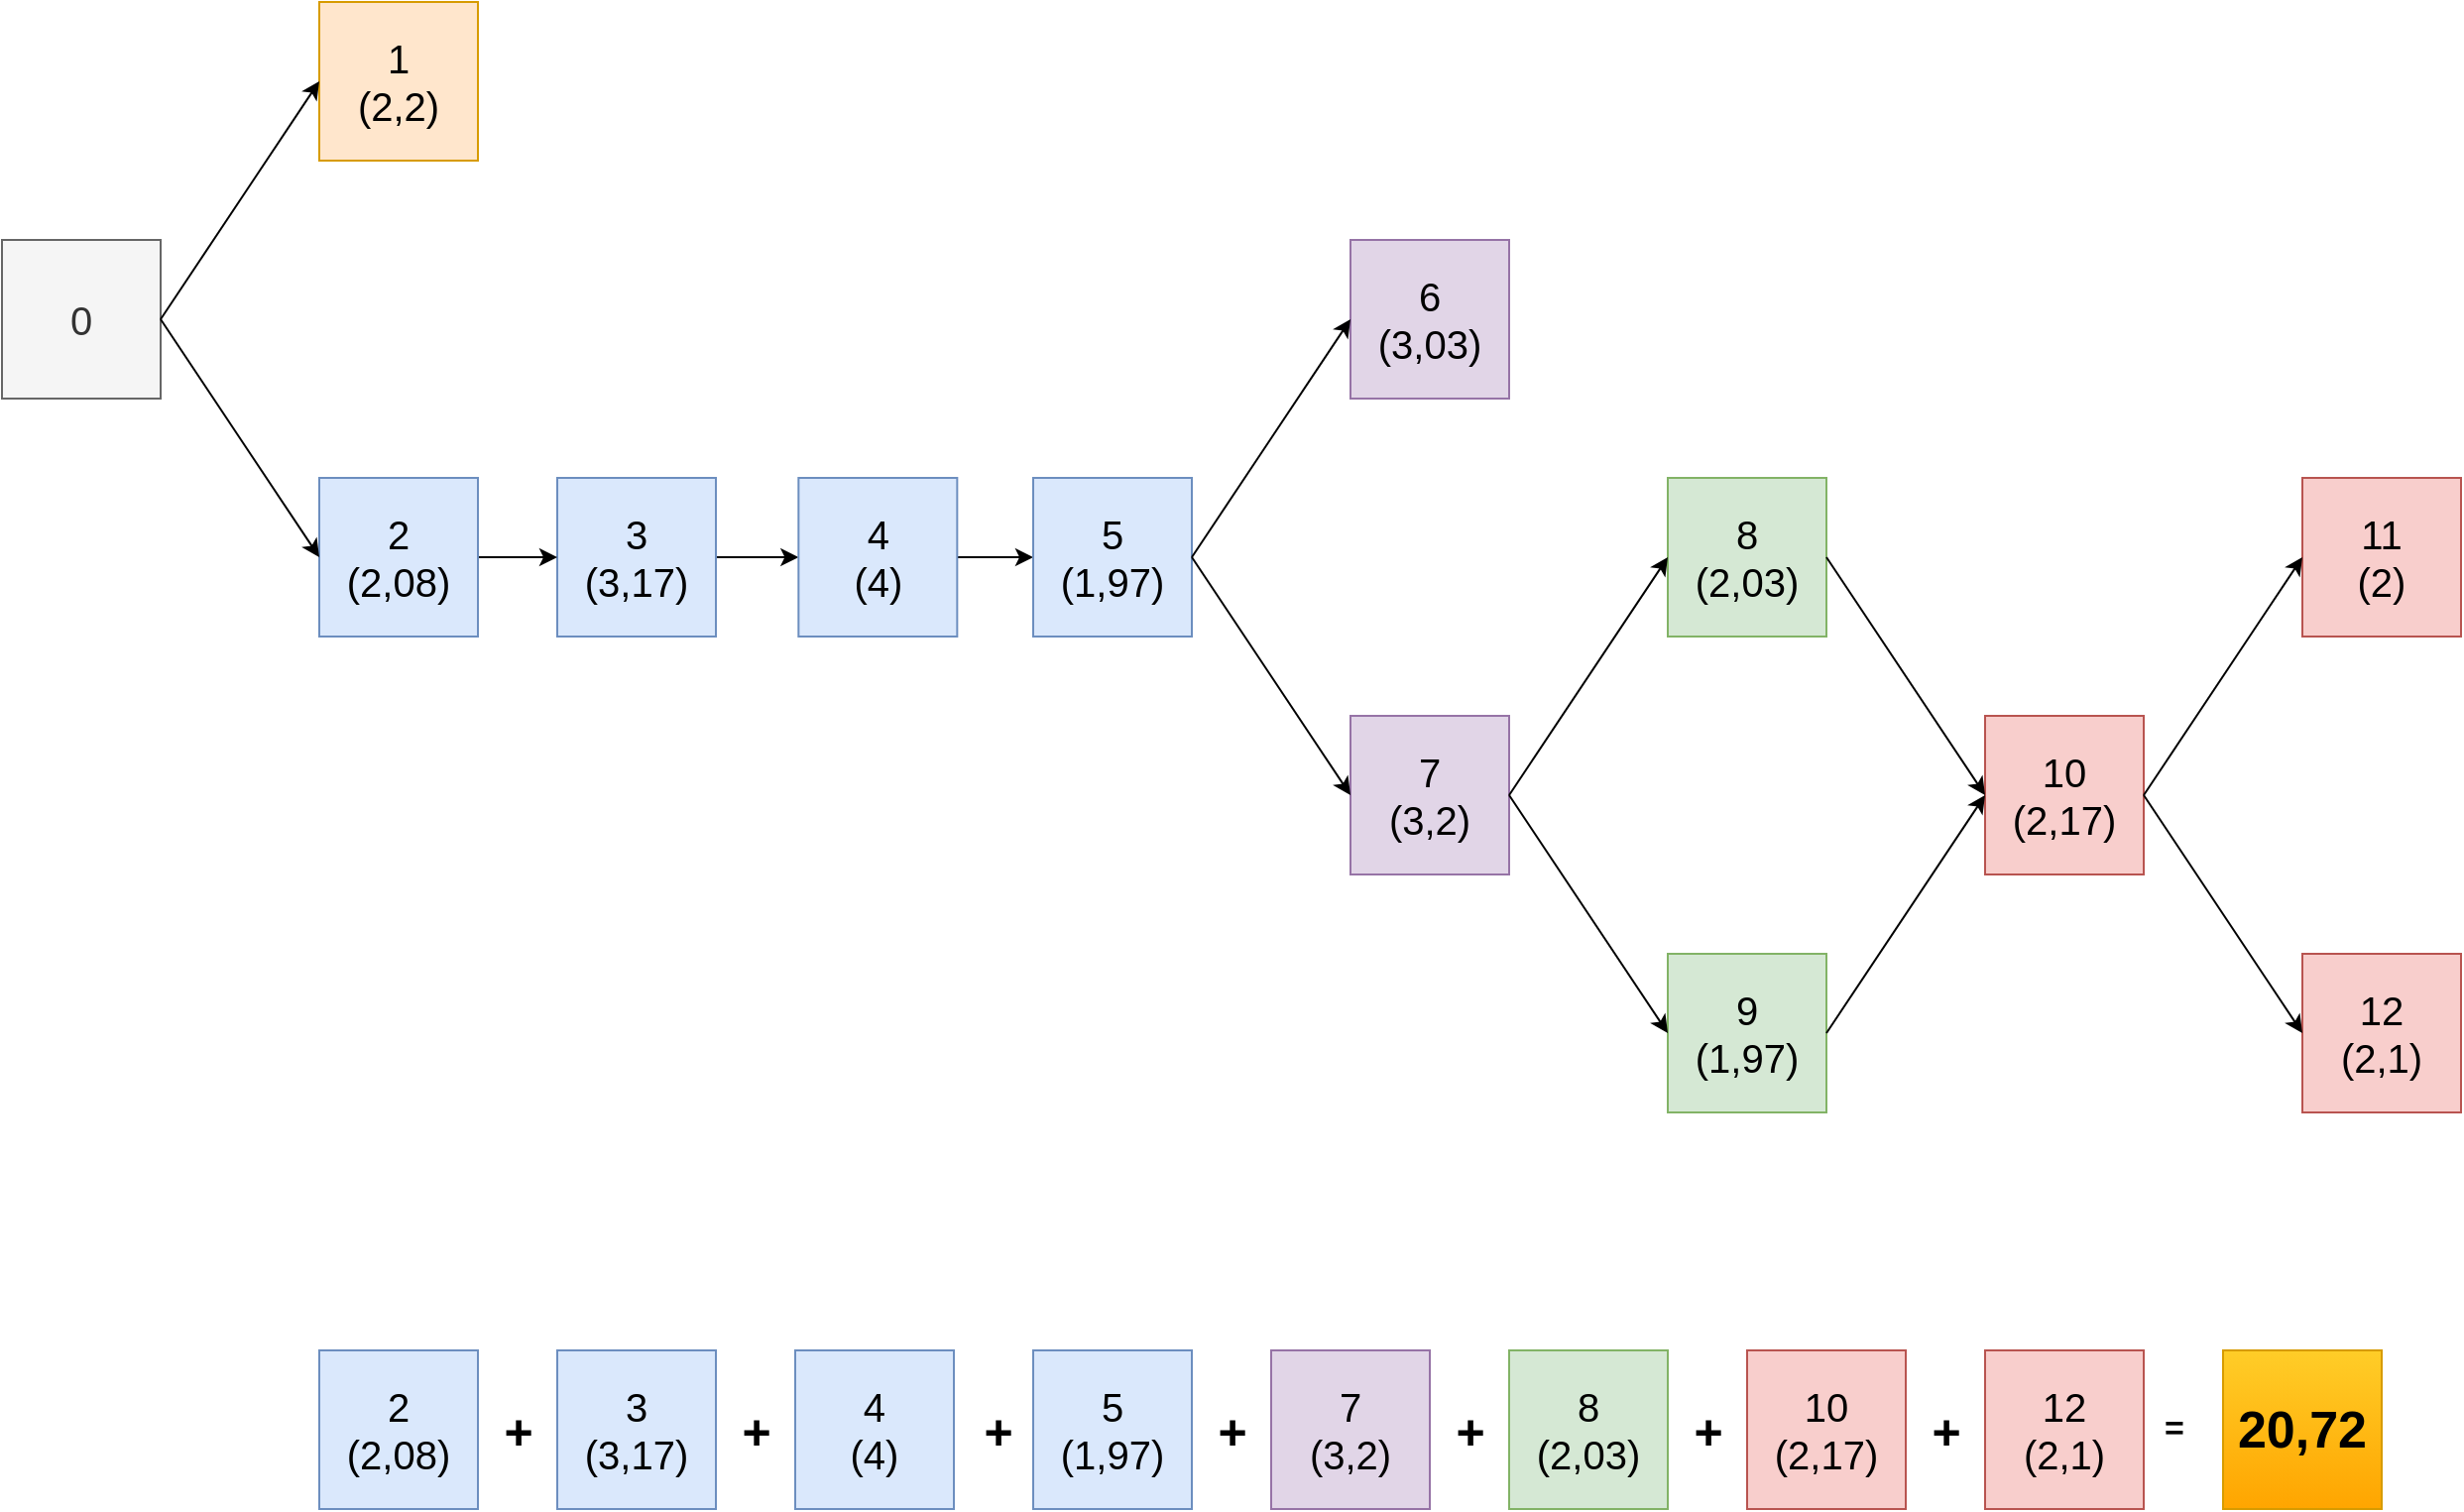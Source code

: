 <mxfile version="21.1.2" type="device">
  <diagram name="Sayfa -1" id="-Zxpm7E09zaAXrr1HJge">
    <mxGraphModel dx="2600" dy="1025" grid="1" gridSize="10" guides="1" tooltips="1" connect="1" arrows="1" fold="1" page="1" pageScale="1" pageWidth="827" pageHeight="1169" math="0" shadow="0">
      <root>
        <mxCell id="0" />
        <mxCell id="1" parent="0" />
        <mxCell id="TdKwWy2U0fnH6qzneDQY-47" style="edgeStyle=orthogonalEdgeStyle;rounded=0;orthogonalLoop=1;jettySize=auto;html=1;exitX=1;exitY=0.5;exitDx=0;exitDy=0;entryX=0;entryY=0.5;entryDx=0;entryDy=0;" parent="1" source="TdKwWy2U0fnH6qzneDQY-26" target="TdKwWy2U0fnH6qzneDQY-31" edge="1">
          <mxGeometry relative="1" as="geometry" />
        </mxCell>
        <mxCell id="TdKwWy2U0fnH6qzneDQY-26" value="&lt;font style=&quot;font-size: 20px;&quot;&gt;3&lt;br&gt;(3,17)&lt;/font&gt;" style="rounded=0;whiteSpace=wrap;html=1;fillColor=#dae8fc;strokeColor=#6c8ebf;" parent="1" vertex="1">
          <mxGeometry x="-440" y="1040" width="80" height="80" as="geometry" />
        </mxCell>
        <mxCell id="TdKwWy2U0fnH6qzneDQY-45" style="edgeStyle=orthogonalEdgeStyle;rounded=0;orthogonalLoop=1;jettySize=auto;html=1;exitX=1;exitY=0.5;exitDx=0;exitDy=0;entryX=0;entryY=0.5;entryDx=0;entryDy=0;" parent="1" source="TdKwWy2U0fnH6qzneDQY-27" target="TdKwWy2U0fnH6qzneDQY-26" edge="1">
          <mxGeometry relative="1" as="geometry" />
        </mxCell>
        <mxCell id="TdKwWy2U0fnH6qzneDQY-27" value="&lt;font style=&quot;font-size: 20px;&quot;&gt;2&lt;br&gt;(2,08)&lt;/font&gt;" style="rounded=0;whiteSpace=wrap;html=1;fillColor=#dae8fc;strokeColor=#6c8ebf;" parent="1" vertex="1">
          <mxGeometry x="-560" y="1040" width="80" height="80" as="geometry" />
        </mxCell>
        <mxCell id="TdKwWy2U0fnH6qzneDQY-28" value="&lt;font style=&quot;font-size: 20px;&quot;&gt;1&lt;br&gt;(2,2)&lt;br&gt;&lt;/font&gt;" style="rounded=0;whiteSpace=wrap;html=1;fillColor=#ffe6cc;strokeColor=#d79b00;" parent="1" vertex="1">
          <mxGeometry x="-560" y="800" width="80" height="80" as="geometry" />
        </mxCell>
        <mxCell id="TdKwWy2U0fnH6qzneDQY-29" value="&lt;font style=&quot;font-size: 20px;&quot;&gt;6&lt;br&gt;(3,03)&lt;/font&gt;" style="rounded=0;whiteSpace=wrap;html=1;fillColor=#e1d5e7;strokeColor=#9673a6;" parent="1" vertex="1">
          <mxGeometry x="-40" y="920" width="80" height="80" as="geometry" />
        </mxCell>
        <mxCell id="TdKwWy2U0fnH6qzneDQY-30" value="&lt;font style=&quot;font-size: 20px;&quot;&gt;0&lt;/font&gt;" style="rounded=0;whiteSpace=wrap;html=1;fillColor=#f5f5f5;fontColor=#333333;strokeColor=#666666;" parent="1" vertex="1">
          <mxGeometry x="-720" y="920" width="80" height="80" as="geometry" />
        </mxCell>
        <mxCell id="TdKwWy2U0fnH6qzneDQY-49" style="edgeStyle=orthogonalEdgeStyle;rounded=0;orthogonalLoop=1;jettySize=auto;html=1;exitX=1;exitY=0.5;exitDx=0;exitDy=0;entryX=0;entryY=0.5;entryDx=0;entryDy=0;" parent="1" source="TdKwWy2U0fnH6qzneDQY-31" target="TdKwWy2U0fnH6qzneDQY-32" edge="1">
          <mxGeometry relative="1" as="geometry" />
        </mxCell>
        <mxCell id="TdKwWy2U0fnH6qzneDQY-31" value="&lt;font style=&quot;font-size: 20px;&quot;&gt;4&lt;br&gt;(4)&lt;/font&gt;" style="rounded=0;whiteSpace=wrap;html=1;fillColor=#dae8fc;strokeColor=#6c8ebf;" parent="1" vertex="1">
          <mxGeometry x="-318.33" y="1040" width="80" height="80" as="geometry" />
        </mxCell>
        <mxCell id="TdKwWy2U0fnH6qzneDQY-32" value="&lt;font style=&quot;font-size: 20px;&quot;&gt;5&lt;br&gt;(1,97)&lt;/font&gt;" style="rounded=0;whiteSpace=wrap;html=1;fillColor=#dae8fc;strokeColor=#6c8ebf;" parent="1" vertex="1">
          <mxGeometry x="-200" y="1040" width="80" height="80" as="geometry" />
        </mxCell>
        <mxCell id="TdKwWy2U0fnH6qzneDQY-33" value="&lt;font style=&quot;font-size: 20px;&quot;&gt;7&lt;br&gt;(3,2)&lt;/font&gt;" style="rounded=0;whiteSpace=wrap;html=1;fillColor=#e1d5e7;strokeColor=#9673a6;" parent="1" vertex="1">
          <mxGeometry x="-40" y="1160" width="80" height="80" as="geometry" />
        </mxCell>
        <mxCell id="TdKwWy2U0fnH6qzneDQY-34" value="&lt;font style=&quot;font-size: 20px;&quot;&gt;8&lt;br&gt;(2,03)&lt;/font&gt;" style="rounded=0;whiteSpace=wrap;html=1;fillColor=#d5e8d4;strokeColor=#82b366;" parent="1" vertex="1">
          <mxGeometry x="120" y="1040" width="80" height="80" as="geometry" />
        </mxCell>
        <mxCell id="TdKwWy2U0fnH6qzneDQY-35" value="&lt;font style=&quot;font-size: 20px;&quot;&gt;10&lt;br&gt;(2,17)&lt;/font&gt;" style="rounded=0;whiteSpace=wrap;html=1;fillColor=#f8cecc;strokeColor=#b85450;" parent="1" vertex="1">
          <mxGeometry x="280" y="1160" width="80" height="80" as="geometry" />
        </mxCell>
        <mxCell id="TdKwWy2U0fnH6qzneDQY-36" value="&lt;font style=&quot;font-size: 20px;&quot;&gt;9&lt;br&gt;(1,97)&lt;/font&gt;" style="rounded=0;whiteSpace=wrap;html=1;fillColor=#d5e8d4;strokeColor=#82b366;" parent="1" vertex="1">
          <mxGeometry x="120" y="1280" width="80" height="80" as="geometry" />
        </mxCell>
        <mxCell id="TdKwWy2U0fnH6qzneDQY-37" value="&lt;font style=&quot;font-size: 20px;&quot;&gt;12&lt;br&gt;(2,1)&lt;/font&gt;" style="rounded=0;whiteSpace=wrap;html=1;fillColor=#f8cecc;strokeColor=#b85450;" parent="1" vertex="1">
          <mxGeometry x="440" y="1280" width="80" height="80" as="geometry" />
        </mxCell>
        <mxCell id="TdKwWy2U0fnH6qzneDQY-39" value="&lt;font style=&quot;font-size: 20px;&quot;&gt;11&lt;br&gt;(2)&lt;/font&gt;" style="rounded=0;whiteSpace=wrap;html=1;fillColor=#f8cecc;strokeColor=#b85450;" parent="1" vertex="1">
          <mxGeometry x="440" y="1040" width="80" height="80" as="geometry" />
        </mxCell>
        <mxCell id="TdKwWy2U0fnH6qzneDQY-42" value="" style="endArrow=classic;html=1;rounded=0;entryX=0;entryY=0.5;entryDx=0;entryDy=0;exitX=1;exitY=0.5;exitDx=0;exitDy=0;" parent="1" source="TdKwWy2U0fnH6qzneDQY-30" target="TdKwWy2U0fnH6qzneDQY-28" edge="1">
          <mxGeometry width="50" height="50" relative="1" as="geometry">
            <mxPoint x="-600" y="960" as="sourcePoint" />
            <mxPoint x="-550" y="910" as="targetPoint" />
          </mxGeometry>
        </mxCell>
        <mxCell id="TdKwWy2U0fnH6qzneDQY-43" value="" style="endArrow=classic;html=1;rounded=0;entryX=0;entryY=0.5;entryDx=0;entryDy=0;" parent="1" target="TdKwWy2U0fnH6qzneDQY-27" edge="1">
          <mxGeometry width="50" height="50" relative="1" as="geometry">
            <mxPoint x="-640" y="960" as="sourcePoint" />
            <mxPoint x="-550" y="850" as="targetPoint" />
          </mxGeometry>
        </mxCell>
        <mxCell id="TdKwWy2U0fnH6qzneDQY-51" value="" style="endArrow=classic;html=1;rounded=0;entryX=0;entryY=0.5;entryDx=0;entryDy=0;" parent="1" target="TdKwWy2U0fnH6qzneDQY-29" edge="1">
          <mxGeometry width="50" height="50" relative="1" as="geometry">
            <mxPoint x="-120" y="1080" as="sourcePoint" />
            <mxPoint x="-70" y="1030" as="targetPoint" />
          </mxGeometry>
        </mxCell>
        <mxCell id="TdKwWy2U0fnH6qzneDQY-52" value="" style="endArrow=classic;html=1;rounded=0;entryX=0;entryY=0.5;entryDx=0;entryDy=0;" parent="1" target="TdKwWy2U0fnH6qzneDQY-33" edge="1">
          <mxGeometry width="50" height="50" relative="1" as="geometry">
            <mxPoint x="-120" y="1080" as="sourcePoint" />
            <mxPoint x="-30" y="970" as="targetPoint" />
          </mxGeometry>
        </mxCell>
        <mxCell id="TdKwWy2U0fnH6qzneDQY-56" value="" style="endArrow=classic;html=1;rounded=0;entryX=0;entryY=0.5;entryDx=0;entryDy=0;exitX=1;exitY=0.5;exitDx=0;exitDy=0;" parent="1" source="TdKwWy2U0fnH6qzneDQY-34" target="TdKwWy2U0fnH6qzneDQY-35" edge="1">
          <mxGeometry width="50" height="50" relative="1" as="geometry">
            <mxPoint x="190" y="1060" as="sourcePoint" />
            <mxPoint x="240" y="1010" as="targetPoint" />
          </mxGeometry>
        </mxCell>
        <mxCell id="TdKwWy2U0fnH6qzneDQY-57" value="" style="endArrow=classic;html=1;rounded=0;entryX=0;entryY=0.5;entryDx=0;entryDy=0;exitX=1;exitY=0.5;exitDx=0;exitDy=0;" parent="1" source="TdKwWy2U0fnH6qzneDQY-36" target="TdKwWy2U0fnH6qzneDQY-35" edge="1">
          <mxGeometry width="50" height="50" relative="1" as="geometry">
            <mxPoint x="190" y="1300" as="sourcePoint" />
            <mxPoint x="240" y="1250" as="targetPoint" />
          </mxGeometry>
        </mxCell>
        <mxCell id="TdKwWy2U0fnH6qzneDQY-58" value="" style="endArrow=classic;html=1;rounded=0;entryX=0;entryY=0.5;entryDx=0;entryDy=0;exitX=1;exitY=0.5;exitDx=0;exitDy=0;" parent="1" source="TdKwWy2U0fnH6qzneDQY-35" target="TdKwWy2U0fnH6qzneDQY-39" edge="1">
          <mxGeometry width="50" height="50" relative="1" as="geometry">
            <mxPoint x="350" y="1180" as="sourcePoint" />
            <mxPoint x="400" y="1130" as="targetPoint" />
          </mxGeometry>
        </mxCell>
        <mxCell id="TdKwWy2U0fnH6qzneDQY-59" value="" style="endArrow=classic;html=1;rounded=0;entryX=0;entryY=0.5;entryDx=0;entryDy=0;exitX=1;exitY=0.5;exitDx=0;exitDy=0;" parent="1" source="TdKwWy2U0fnH6qzneDQY-35" target="TdKwWy2U0fnH6qzneDQY-37" edge="1">
          <mxGeometry width="50" height="50" relative="1" as="geometry">
            <mxPoint x="350" y="1180" as="sourcePoint" />
            <mxPoint x="400" y="1130" as="targetPoint" />
          </mxGeometry>
        </mxCell>
        <mxCell id="TdKwWy2U0fnH6qzneDQY-60" value="" style="endArrow=classic;html=1;rounded=0;exitX=1;exitY=0.5;exitDx=0;exitDy=0;entryX=0;entryY=0.5;entryDx=0;entryDy=0;" parent="1" source="TdKwWy2U0fnH6qzneDQY-33" target="TdKwWy2U0fnH6qzneDQY-34" edge="1">
          <mxGeometry width="50" height="50" relative="1" as="geometry">
            <mxPoint x="-70" y="1250" as="sourcePoint" />
            <mxPoint x="10" y="1100" as="targetPoint" />
          </mxGeometry>
        </mxCell>
        <mxCell id="TdKwWy2U0fnH6qzneDQY-61" value="" style="endArrow=classic;html=1;rounded=0;exitX=1;exitY=0.5;exitDx=0;exitDy=0;entryX=0;entryY=0.5;entryDx=0;entryDy=0;" parent="1" source="TdKwWy2U0fnH6qzneDQY-33" target="TdKwWy2U0fnH6qzneDQY-36" edge="1">
          <mxGeometry width="50" height="50" relative="1" as="geometry">
            <mxPoint x="50" y="1210" as="sourcePoint" />
            <mxPoint x="130" y="1090" as="targetPoint" />
          </mxGeometry>
        </mxCell>
        <mxCell id="myxTB-QvLxmIOgaVzuRh-27" value="&lt;font style=&quot;font-size: 20px;&quot;&gt;2&lt;br&gt;(2,08)&lt;/font&gt;" style="rounded=0;whiteSpace=wrap;html=1;fillColor=#dae8fc;strokeColor=#6c8ebf;" vertex="1" parent="1">
          <mxGeometry x="-560" y="1480" width="80" height="80" as="geometry" />
        </mxCell>
        <mxCell id="myxTB-QvLxmIOgaVzuRh-28" value="&lt;font style=&quot;font-size: 20px;&quot;&gt;3&lt;br&gt;(3,17)&lt;/font&gt;" style="rounded=0;whiteSpace=wrap;html=1;fillColor=#dae8fc;strokeColor=#6c8ebf;" vertex="1" parent="1">
          <mxGeometry x="-440" y="1480" width="80" height="80" as="geometry" />
        </mxCell>
        <mxCell id="myxTB-QvLxmIOgaVzuRh-29" value="&lt;font style=&quot;font-size: 20px;&quot;&gt;4&lt;br&gt;(4)&lt;/font&gt;" style="rounded=0;whiteSpace=wrap;html=1;fillColor=#dae8fc;strokeColor=#6c8ebf;" vertex="1" parent="1">
          <mxGeometry x="-320" y="1480" width="80" height="80" as="geometry" />
        </mxCell>
        <mxCell id="myxTB-QvLxmIOgaVzuRh-30" value="&lt;font style=&quot;font-size: 20px;&quot;&gt;5&lt;br&gt;(1,97)&lt;/font&gt;" style="rounded=0;whiteSpace=wrap;html=1;fillColor=#dae8fc;strokeColor=#6c8ebf;" vertex="1" parent="1">
          <mxGeometry x="-200" y="1480" width="80" height="80" as="geometry" />
        </mxCell>
        <mxCell id="myxTB-QvLxmIOgaVzuRh-31" value="&lt;font style=&quot;font-size: 20px;&quot;&gt;7&lt;br&gt;(3,2)&lt;/font&gt;" style="rounded=0;whiteSpace=wrap;html=1;fillColor=#e1d5e7;strokeColor=#9673a6;" vertex="1" parent="1">
          <mxGeometry x="-80" y="1480" width="80" height="80" as="geometry" />
        </mxCell>
        <mxCell id="myxTB-QvLxmIOgaVzuRh-32" value="&lt;font style=&quot;font-size: 20px;&quot;&gt;8&lt;br&gt;(2,03)&lt;/font&gt;" style="rounded=0;whiteSpace=wrap;html=1;fillColor=#d5e8d4;strokeColor=#82b366;" vertex="1" parent="1">
          <mxGeometry x="40" y="1480" width="80" height="80" as="geometry" />
        </mxCell>
        <mxCell id="myxTB-QvLxmIOgaVzuRh-33" value="&lt;font style=&quot;font-size: 20px;&quot;&gt;10&lt;br&gt;(2,17)&lt;/font&gt;" style="rounded=0;whiteSpace=wrap;html=1;fillColor=#f8cecc;strokeColor=#b85450;" vertex="1" parent="1">
          <mxGeometry x="160" y="1480" width="80" height="80" as="geometry" />
        </mxCell>
        <mxCell id="myxTB-QvLxmIOgaVzuRh-34" value="&lt;font style=&quot;font-size: 20px;&quot;&gt;12&lt;br&gt;(2,1)&lt;/font&gt;" style="rounded=0;whiteSpace=wrap;html=1;fillColor=#f8cecc;strokeColor=#b85450;" vertex="1" parent="1">
          <mxGeometry x="280" y="1480" width="80" height="80" as="geometry" />
        </mxCell>
        <mxCell id="myxTB-QvLxmIOgaVzuRh-53" value="&lt;font style=&quot;font-size: 25px;&quot;&gt;&lt;b&gt;+&lt;/b&gt;&lt;/font&gt;" style="text;html=1;align=center;verticalAlign=middle;resizable=0;points=[];autosize=1;strokeColor=none;fillColor=none;" vertex="1" parent="1">
          <mxGeometry x="-480" y="1500" width="40" height="40" as="geometry" />
        </mxCell>
        <mxCell id="myxTB-QvLxmIOgaVzuRh-54" value="&lt;font style=&quot;font-size: 25px;&quot;&gt;&lt;b&gt;+&lt;/b&gt;&lt;/font&gt;" style="text;html=1;align=center;verticalAlign=middle;resizable=0;points=[];autosize=1;strokeColor=none;fillColor=none;" vertex="1" parent="1">
          <mxGeometry y="1500" width="40" height="40" as="geometry" />
        </mxCell>
        <mxCell id="myxTB-QvLxmIOgaVzuRh-55" value="&lt;font style=&quot;font-size: 25px;&quot;&gt;&lt;b&gt;+&lt;/b&gt;&lt;/font&gt;" style="text;html=1;align=center;verticalAlign=middle;resizable=0;points=[];autosize=1;strokeColor=none;fillColor=none;" vertex="1" parent="1">
          <mxGeometry x="-120" y="1500" width="40" height="40" as="geometry" />
        </mxCell>
        <mxCell id="myxTB-QvLxmIOgaVzuRh-56" value="&lt;font style=&quot;font-size: 25px;&quot;&gt;&lt;b&gt;+&lt;/b&gt;&lt;/font&gt;" style="text;html=1;align=center;verticalAlign=middle;resizable=0;points=[];autosize=1;strokeColor=none;fillColor=none;" vertex="1" parent="1">
          <mxGeometry x="-238.33" y="1500" width="40" height="40" as="geometry" />
        </mxCell>
        <mxCell id="myxTB-QvLxmIOgaVzuRh-57" value="&lt;font style=&quot;font-size: 25px;&quot;&gt;&lt;b&gt;+&lt;/b&gt;&lt;/font&gt;" style="text;html=1;align=center;verticalAlign=middle;resizable=0;points=[];autosize=1;strokeColor=none;fillColor=none;" vertex="1" parent="1">
          <mxGeometry x="-360" y="1500" width="40" height="40" as="geometry" />
        </mxCell>
        <mxCell id="myxTB-QvLxmIOgaVzuRh-58" value="&lt;font style=&quot;font-size: 25px;&quot;&gt;&lt;b&gt;+&lt;/b&gt;&lt;/font&gt;" style="text;html=1;align=center;verticalAlign=middle;resizable=0;points=[];autosize=1;strokeColor=none;fillColor=none;" vertex="1" parent="1">
          <mxGeometry x="240" y="1500" width="40" height="40" as="geometry" />
        </mxCell>
        <mxCell id="myxTB-QvLxmIOgaVzuRh-59" value="&lt;font style=&quot;font-size: 25px;&quot;&gt;&lt;b&gt;+&lt;/b&gt;&lt;/font&gt;" style="text;html=1;align=center;verticalAlign=middle;resizable=0;points=[];autosize=1;strokeColor=none;fillColor=none;" vertex="1" parent="1">
          <mxGeometry x="120" y="1500" width="40" height="40" as="geometry" />
        </mxCell>
        <mxCell id="myxTB-QvLxmIOgaVzuRh-60" value="&lt;font style=&quot;font-size: 17px;&quot;&gt;&lt;b&gt;=&lt;/b&gt;&lt;/font&gt;" style="text;html=1;align=center;verticalAlign=middle;resizable=0;points=[];autosize=1;strokeColor=none;fillColor=none;" vertex="1" parent="1">
          <mxGeometry x="360" y="1505" width="30" height="30" as="geometry" />
        </mxCell>
        <mxCell id="myxTB-QvLxmIOgaVzuRh-61" value="&lt;font style=&quot;font-size: 26px;&quot;&gt;&lt;b&gt;20,72&lt;/b&gt;&lt;/font&gt;" style="rounded=0;whiteSpace=wrap;html=1;fillColor=#ffcd28;strokeColor=#d79b00;gradientColor=#ffa500;" vertex="1" parent="1">
          <mxGeometry x="400" y="1480" width="80" height="80" as="geometry" />
        </mxCell>
      </root>
    </mxGraphModel>
  </diagram>
</mxfile>
